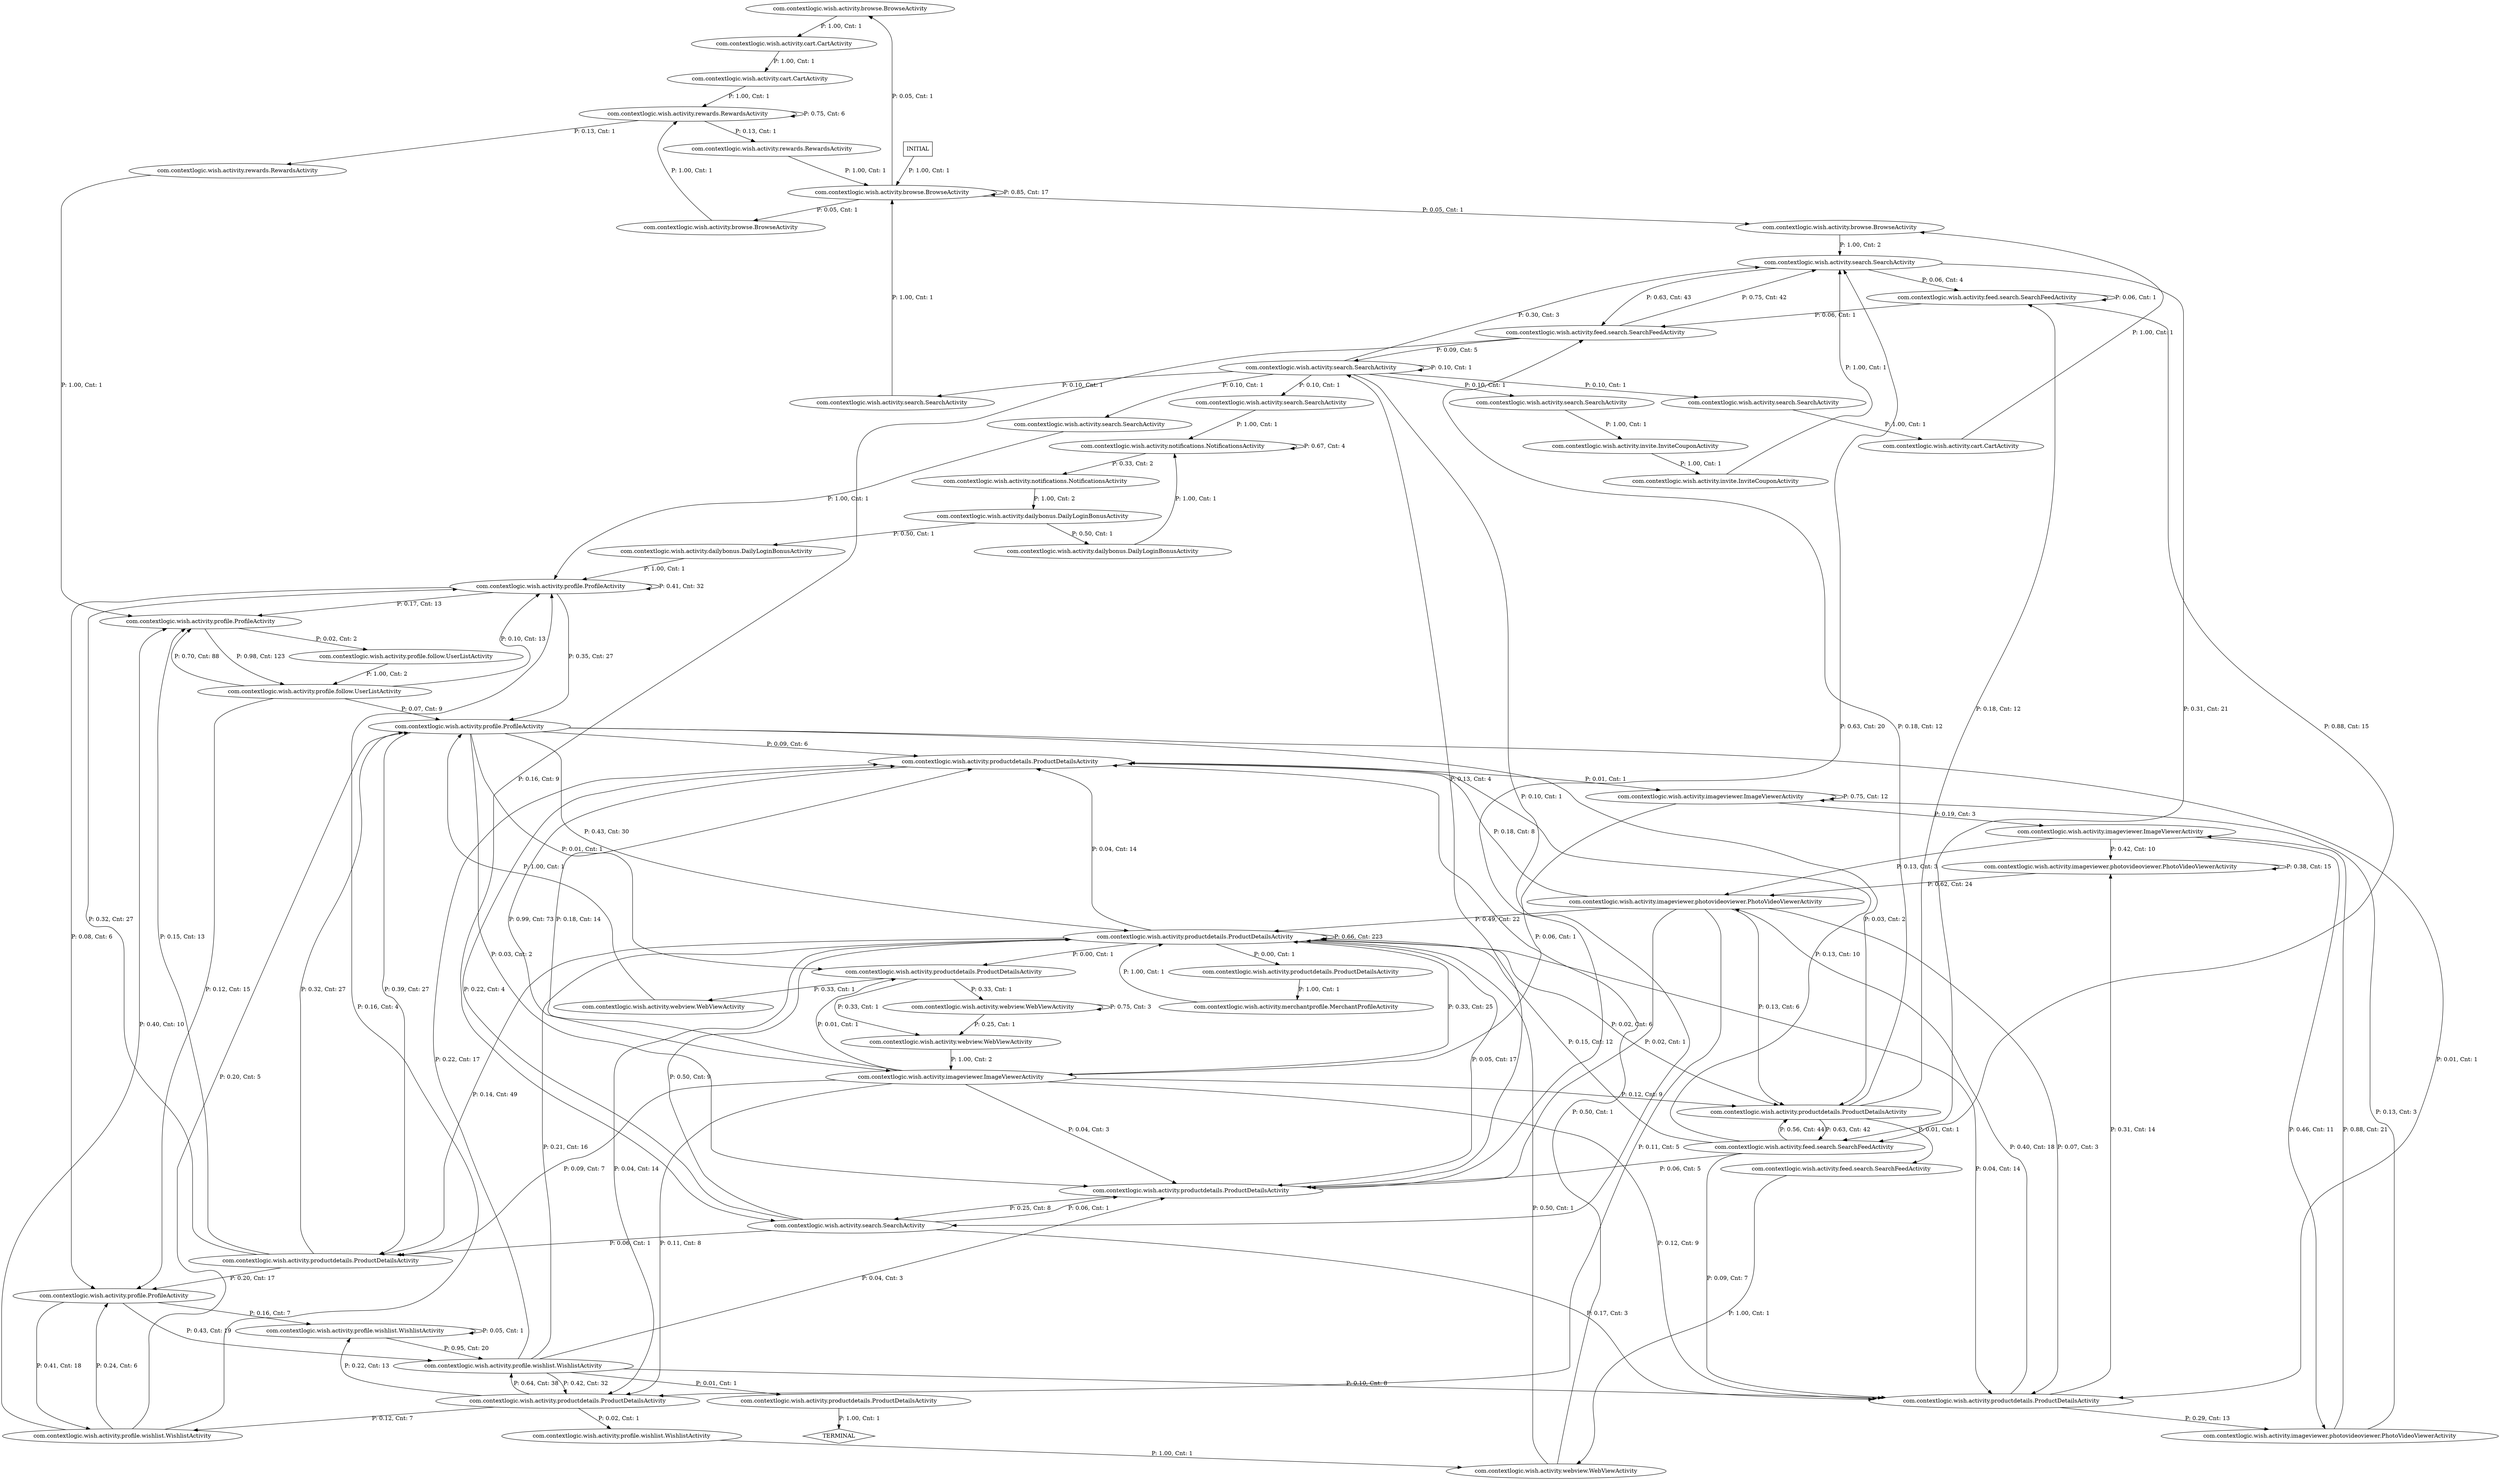 digraph G {
  0 [label="com.contextlogic.wish.activity.browse.BrowseActivity"];
  1 [label="com.contextlogic.wish.activity.browse.BrowseActivity"];
  2 [label="com.contextlogic.wish.activity.browse.BrowseActivity"];
  3 [label="com.contextlogic.wish.activity.browse.BrowseActivity"];
  4 [label="com.contextlogic.wish.activity.cart.CartActivity"];
  5 [label="com.contextlogic.wish.activity.cart.CartActivity"];
  6 [label="com.contextlogic.wish.activity.cart.CartActivity"];
  7 [label="com.contextlogic.wish.activity.dailybonus.DailyLoginBonusActivity"];
  8 [label="com.contextlogic.wish.activity.dailybonus.DailyLoginBonusActivity"];
  9 [label="com.contextlogic.wish.activity.dailybonus.DailyLoginBonusActivity"];
  10 [label="com.contextlogic.wish.activity.feed.search.SearchFeedActivity"];
  11 [label="com.contextlogic.wish.activity.feed.search.SearchFeedActivity"];
  12 [label="com.contextlogic.wish.activity.feed.search.SearchFeedActivity"];
  13 [label="com.contextlogic.wish.activity.feed.search.SearchFeedActivity"];
  14 [label="com.contextlogic.wish.activity.imageviewer.ImageViewerActivity"];
  15 [label="com.contextlogic.wish.activity.imageviewer.ImageViewerActivity"];
  16 [label="com.contextlogic.wish.activity.imageviewer.ImageViewerActivity"];
  17 [label="com.contextlogic.wish.activity.imageviewer.photovideoviewer.PhotoVideoViewerActivity"];
  18 [label="com.contextlogic.wish.activity.imageviewer.photovideoviewer.PhotoVideoViewerActivity"];
  19 [label="com.contextlogic.wish.activity.imageviewer.photovideoviewer.PhotoVideoViewerActivity"];
  20 [label="com.contextlogic.wish.activity.invite.InviteCouponActivity"];
  21 [label="com.contextlogic.wish.activity.invite.InviteCouponActivity"];
  22 [label="com.contextlogic.wish.activity.merchantprofile.MerchantProfileActivity"];
  23 [label="com.contextlogic.wish.activity.notifications.NotificationsActivity"];
  24 [label="com.contextlogic.wish.activity.notifications.NotificationsActivity"];
  25 [label="com.contextlogic.wish.activity.productdetails.ProductDetailsActivity"];
  26 [label="com.contextlogic.wish.activity.productdetails.ProductDetailsActivity"];
  27 [label="com.contextlogic.wish.activity.productdetails.ProductDetailsActivity"];
  28 [label="com.contextlogic.wish.activity.productdetails.ProductDetailsActivity"];
  29 [label="com.contextlogic.wish.activity.productdetails.ProductDetailsActivity"];
  30 [label="com.contextlogic.wish.activity.productdetails.ProductDetailsActivity"];
  31 [label="com.contextlogic.wish.activity.productdetails.ProductDetailsActivity"];
  32 [label="com.contextlogic.wish.activity.productdetails.ProductDetailsActivity"];
  33 [label="com.contextlogic.wish.activity.productdetails.ProductDetailsActivity"];
  34 [label="com.contextlogic.wish.activity.productdetails.ProductDetailsActivity"];
  35 [label="com.contextlogic.wish.activity.profile.ProfileActivity"];
  36 [label="com.contextlogic.wish.activity.profile.ProfileActivity"];
  37 [label="com.contextlogic.wish.activity.profile.ProfileActivity"];
  38 [label="com.contextlogic.wish.activity.profile.ProfileActivity"];
  39 [label="com.contextlogic.wish.activity.profile.follow.UserListActivity"];
  40 [label="com.contextlogic.wish.activity.profile.follow.UserListActivity"];
  41 [label="com.contextlogic.wish.activity.profile.wishlist.WishlistActivity"];
  42 [label="com.contextlogic.wish.activity.profile.wishlist.WishlistActivity"];
  43 [label="com.contextlogic.wish.activity.profile.wishlist.WishlistActivity"];
  44 [label="com.contextlogic.wish.activity.profile.wishlist.WishlistActivity"];
  45 [label="com.contextlogic.wish.activity.rewards.RewardsActivity"];
  46 [label="com.contextlogic.wish.activity.rewards.RewardsActivity"];
  47 [label="com.contextlogic.wish.activity.rewards.RewardsActivity"];
  48 [label="com.contextlogic.wish.activity.search.SearchActivity"];
  49 [label="com.contextlogic.wish.activity.search.SearchActivity"];
  50 [label="com.contextlogic.wish.activity.search.SearchActivity"];
  51 [label="com.contextlogic.wish.activity.search.SearchActivity"];
  52 [label="com.contextlogic.wish.activity.search.SearchActivity"];
  53 [label="com.contextlogic.wish.activity.search.SearchActivity"];
  54 [label="com.contextlogic.wish.activity.search.SearchActivity"];
  55 [label="com.contextlogic.wish.activity.search.SearchActivity"];
  56 [label="com.contextlogic.wish.activity.webview.WebViewActivity"];
  57 [label="com.contextlogic.wish.activity.webview.WebViewActivity"];
  58 [label="com.contextlogic.wish.activity.webview.WebViewActivity"];
  59 [label="com.contextlogic.wish.activity.webview.WebViewActivity"];
  60 [label="TERMINAL",shape=diamond];
  61 [label="INITIAL",shape=box];
0->5 [label="P: 1.00, Cnt: 1"];
1->47 [label="P: 1.00, Cnt: 1"];
2->53 [label="P: 1.00, Cnt: 2"];
3->2 [label="P: 0.05, Cnt: 1"];
3->1 [label="P: 0.05, Cnt: 1"];
3->0 [label="P: 0.05, Cnt: 1"];
3->3 [label="P: 0.85, Cnt: 17"];
4->2 [label="P: 1.00, Cnt: 1"];
5->6 [label="P: 1.00, Cnt: 1"];
6->47 [label="P: 1.00, Cnt: 1"];
7->24 [label="P: 1.00, Cnt: 1"];
8->37 [label="P: 1.00, Cnt: 1"];
9->7 [label="P: 0.50, Cnt: 1"];
9->8 [label="P: 0.50, Cnt: 1"];
10->58 [label="P: 1.00, Cnt: 1"];
11->11 [label="P: 0.06, Cnt: 1"];
11->12 [label="P: 0.06, Cnt: 1"];
11->13 [label="P: 0.88, Cnt: 15"];
12->55 [label="P: 0.09, Cnt: 5"];
12->54 [label="P: 0.16, Cnt: 9"];
12->53 [label="P: 0.75, Cnt: 42"];
13->29 [label="P: 0.06, Cnt: 5"];
13->28 [label="P: 0.09, Cnt: 7"];
13->27 [label="P: 0.13, Cnt: 10"];
13->34 [label="P: 0.15, Cnt: 12"];
13->31 [label="P: 0.56, Cnt: 44"];
14->16 [label="P: 0.06, Cnt: 1"];
14->15 [label="P: 0.19, Cnt: 3"];
14->14 [label="P: 0.75, Cnt: 12"];
15->19 [label="P: 0.13, Cnt: 3"];
15->18 [label="P: 0.42, Cnt: 10"];
15->17 [label="P: 0.46, Cnt: 11"];
16->30 [label="P: 0.01, Cnt: 1"];
16->29 [label="P: 0.04, Cnt: 3"];
16->32 [label="P: 0.09, Cnt: 7"];
16->33 [label="P: 0.11, Cnt: 8"];
16->28 [label="P: 0.12, Cnt: 9"];
16->31 [label="P: 0.12, Cnt: 9"];
16->27 [label="P: 0.18, Cnt: 14"];
16->34 [label="P: 0.33, Cnt: 25"];
17->14 [label="P: 0.13, Cnt: 3"];
17->15 [label="P: 0.88, Cnt: 21"];
18->18 [label="P: 0.38, Cnt: 15"];
18->19 [label="P: 0.62, Cnt: 24"];
19->29 [label="P: 0.02, Cnt: 1"];
19->28 [label="P: 0.07, Cnt: 3"];
19->33 [label="P: 0.11, Cnt: 5"];
19->31 [label="P: 0.13, Cnt: 6"];
19->27 [label="P: 0.18, Cnt: 8"];
19->34 [label="P: 0.49, Cnt: 22"];
20->21 [label="P: 1.00, Cnt: 1"];
21->53 [label="P: 1.00, Cnt: 1"];
22->34 [label="P: 1.00, Cnt: 1"];
23->9 [label="P: 1.00, Cnt: 2"];
24->23 [label="P: 0.33, Cnt: 2"];
24->24 [label="P: 0.67, Cnt: 4"];
25->22 [label="P: 1.00, Cnt: 1"];
26->60 [label="P: 1.00, Cnt: 1"];
27->14 [label="P: 0.01, Cnt: 1"];
27->16 [label="P: 0.99, Cnt: 73"];
28->17 [label="P: 0.29, Cnt: 13"];
28->18 [label="P: 0.31, Cnt: 14"];
28->19 [label="P: 0.40, Cnt: 18"];
29->55 [label="P: 0.13, Cnt: 4"];
29->54 [label="P: 0.25, Cnt: 8"];
29->53 [label="P: 0.63, Cnt: 20"];
30->59 [label="P: 0.33, Cnt: 1"];
30->57 [label="P: 0.33, Cnt: 1"];
30->56 [label="P: 0.33, Cnt: 1"];
31->10 [label="P: 0.01, Cnt: 1"];
31->11 [label="P: 0.18, Cnt: 12"];
31->12 [label="P: 0.18, Cnt: 12"];
31->13 [label="P: 0.63, Cnt: 42"];
32->35 [label="P: 0.15, Cnt: 13"];
32->36 [label="P: 0.20, Cnt: 17"];
32->37 [label="P: 0.32, Cnt: 27"];
32->38 [label="P: 0.32, Cnt: 27"];
33->41 [label="P: 0.02, Cnt: 1"];
33->43 [label="P: 0.12, Cnt: 7"];
33->42 [label="P: 0.22, Cnt: 13"];
33->44 [label="P: 0.64, Cnt: 38"];
34->25 [label="P: 0.00, Cnt: 1"];
34->30 [label="P: 0.00, Cnt: 1"];
34->31 [label="P: 0.02, Cnt: 6"];
34->28 [label="P: 0.04, Cnt: 14"];
34->33 [label="P: 0.04, Cnt: 14"];
34->27 [label="P: 0.04, Cnt: 14"];
34->29 [label="P: 0.05, Cnt: 17"];
34->32 [label="P: 0.14, Cnt: 49"];
34->34 [label="P: 0.66, Cnt: 223"];
35->39 [label="P: 0.02, Cnt: 2"];
35->40 [label="P: 0.98, Cnt: 123"];
36->42 [label="P: 0.16, Cnt: 7"];
36->43 [label="P: 0.41, Cnt: 18"];
36->44 [label="P: 0.43, Cnt: 19"];
37->36 [label="P: 0.08, Cnt: 6"];
37->35 [label="P: 0.17, Cnt: 13"];
37->38 [label="P: 0.35, Cnt: 27"];
37->37 [label="P: 0.41, Cnt: 32"];
38->28 [label="P: 0.01, Cnt: 1"];
38->30 [label="P: 0.01, Cnt: 1"];
38->29 [label="P: 0.03, Cnt: 2"];
38->31 [label="P: 0.03, Cnt: 2"];
38->27 [label="P: 0.09, Cnt: 6"];
38->32 [label="P: 0.39, Cnt: 27"];
38->34 [label="P: 0.43, Cnt: 30"];
39->40 [label="P: 1.00, Cnt: 2"];
40->38 [label="P: 0.07, Cnt: 9"];
40->37 [label="P: 0.10, Cnt: 13"];
40->36 [label="P: 0.12, Cnt: 15"];
40->35 [label="P: 0.70, Cnt: 88"];
41->58 [label="P: 1.00, Cnt: 1"];
42->42 [label="P: 0.05, Cnt: 1"];
42->44 [label="P: 0.95, Cnt: 20"];
43->37 [label="P: 0.16, Cnt: 4"];
43->38 [label="P: 0.20, Cnt: 5"];
43->36 [label="P: 0.24, Cnt: 6"];
43->35 [label="P: 0.40, Cnt: 10"];
44->26 [label="P: 0.01, Cnt: 1"];
44->29 [label="P: 0.04, Cnt: 3"];
44->28 [label="P: 0.10, Cnt: 8"];
44->34 [label="P: 0.21, Cnt: 16"];
44->27 [label="P: 0.22, Cnt: 17"];
44->33 [label="P: 0.42, Cnt: 32"];
45->3 [label="P: 1.00, Cnt: 1"];
46->35 [label="P: 1.00, Cnt: 1"];
47->46 [label="P: 0.13, Cnt: 1"];
47->45 [label="P: 0.13, Cnt: 1"];
47->47 [label="P: 0.75, Cnt: 6"];
48->3 [label="P: 1.00, Cnt: 1"];
49->4 [label="P: 1.00, Cnt: 1"];
50->20 [label="P: 1.00, Cnt: 1"];
51->24 [label="P: 1.00, Cnt: 1"];
52->37 [label="P: 1.00, Cnt: 1"];
53->11 [label="P: 0.06, Cnt: 4"];
53->13 [label="P: 0.31, Cnt: 21"];
53->12 [label="P: 0.63, Cnt: 43"];
54->32 [label="P: 0.06, Cnt: 1"];
54->29 [label="P: 0.06, Cnt: 1"];
54->28 [label="P: 0.17, Cnt: 3"];
54->27 [label="P: 0.22, Cnt: 4"];
54->34 [label="P: 0.50, Cnt: 9"];
55->48 [label="P: 0.10, Cnt: 1"];
55->54 [label="P: 0.10, Cnt: 1"];
55->50 [label="P: 0.10, Cnt: 1"];
55->49 [label="P: 0.10, Cnt: 1"];
55->55 [label="P: 0.10, Cnt: 1"];
55->52 [label="P: 0.10, Cnt: 1"];
55->51 [label="P: 0.10, Cnt: 1"];
55->53 [label="P: 0.30, Cnt: 3"];
56->16 [label="P: 1.00, Cnt: 2"];
57->38 [label="P: 1.00, Cnt: 1"];
58->34 [label="P: 0.50, Cnt: 1"];
58->27 [label="P: 0.50, Cnt: 1"];
59->56 [label="P: 0.25, Cnt: 1"];
59->59 [label="P: 0.75, Cnt: 3"];
61->3 [label="P: 1.00, Cnt: 1"];
}
